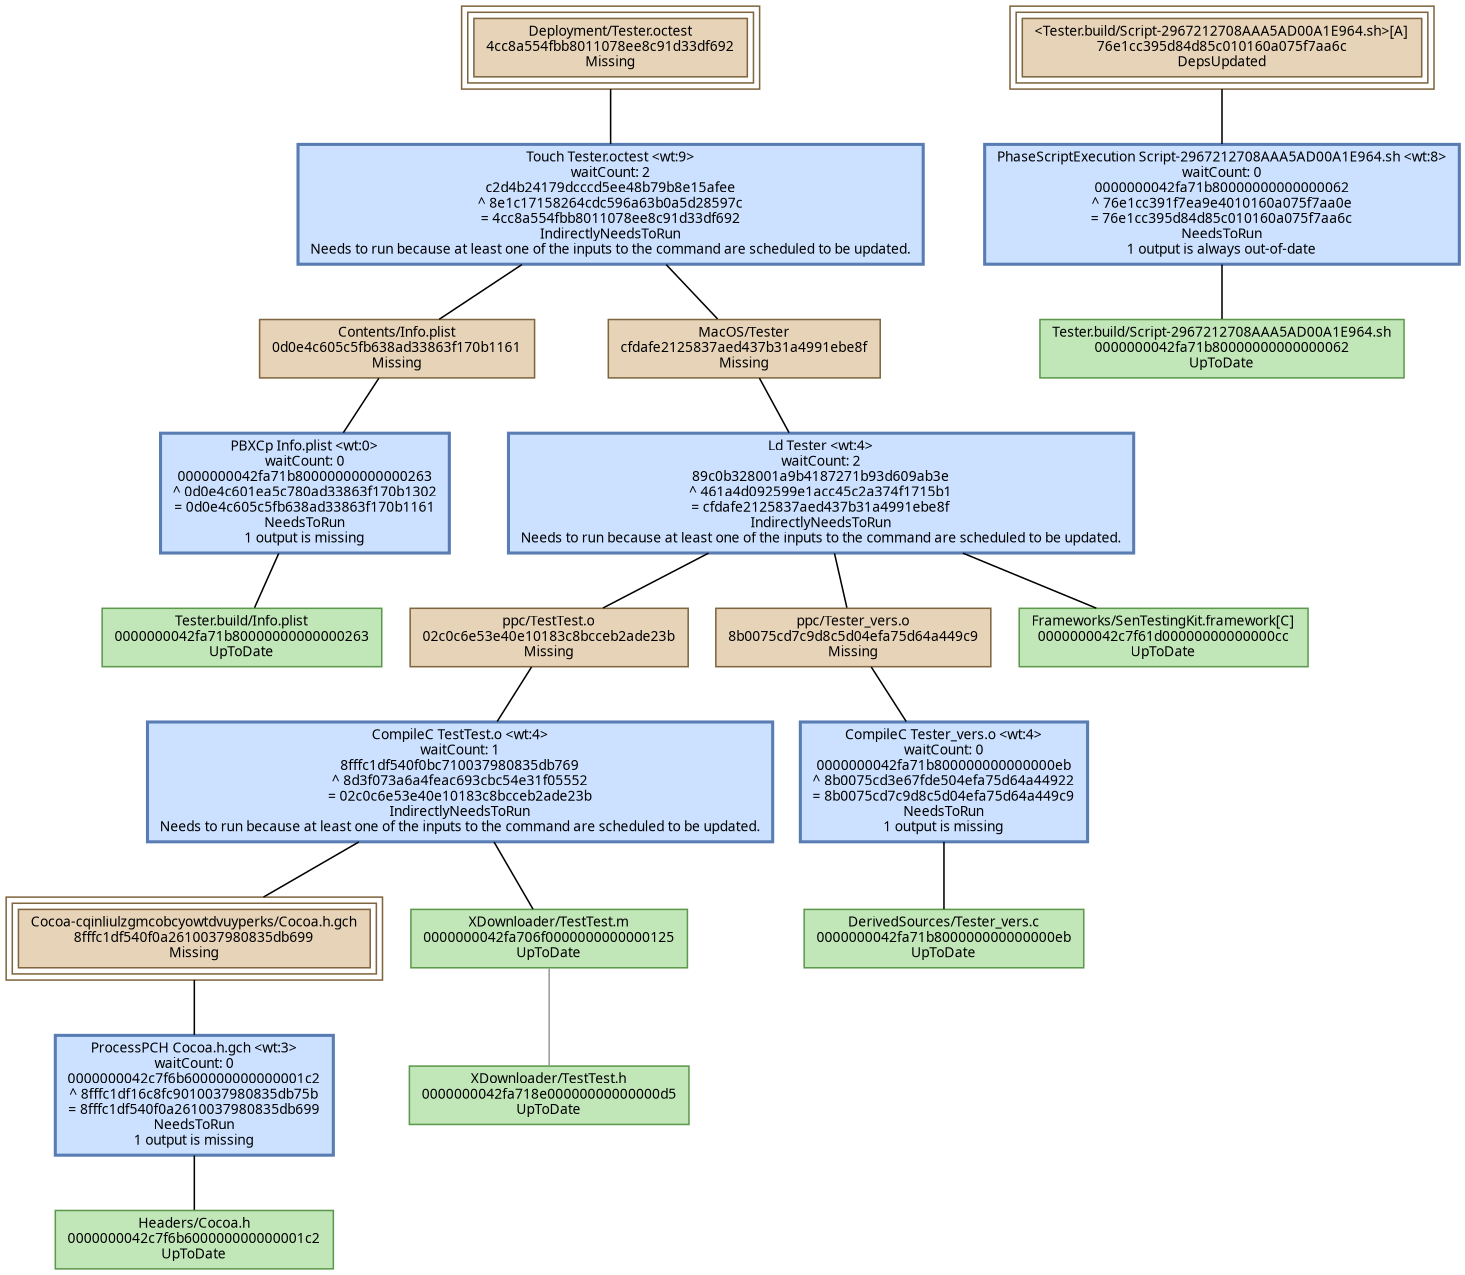 digraph Tester {
   size = "10.000000,8.500000";
   concentrate = false;

   node [ shape = box, style = filled, color = "0.3 0.5 0.6", fillcolor = "0.3 0.2 0.9", fontname = "Monaco", fontsize = "9" ];
   n00001 [ label = "Deployment/Tester.octest\n4cc8a554fbb8011078ee8c91d33df692\nMissing", color = "0.1 0.5 0.5", fillcolor = "0.1 0.2 0.9", peripheries = 3 ];
   n00002 [ label = "Contents/Info.plist\n0d0e4c605c5fb638ad33863f170b1161\nMissing", color = "0.1 0.5 0.5", fillcolor = "0.1 0.2 0.9" ];
   n00003 [ label = "Tester.build/Info.plist\n0000000042fa71b80000000000000263\nUpToDate" ];
   n00004 [ label = "ppc/TestTest.o\n02c0c6e53e40e10183c8bcceb2ade23b\nMissing", color = "0.1 0.5 0.5", fillcolor = "0.1 0.2 0.9" ];
   n00005 [ label = "Headers/Cocoa.h\n0000000042c7f6b600000000000001c2\nUpToDate" ];
   n00006 [ label = "Cocoa-cqinliulzgmcobcyowtdvuyperks/Cocoa.h.gch\n8fffc1df540f0a2610037980835db699\nMissing", color = "0.1 0.5 0.5", fillcolor = "0.1 0.2 0.9", peripheries = 3 ];
   n00007 [ label = "XDownloader/TestTest.m\n0000000042fa706f0000000000000125\nUpToDate" ];
   n00008 [ label = "ppc/Tester_vers.o\n8b0075cd7c9d8c5d04efa75d64a449c9\nMissing", color = "0.1 0.5 0.5", fillcolor = "0.1 0.2 0.9" ];
   n00009 [ label = "DerivedSources/Tester_vers.c\n0000000042fa71b800000000000000eb\nUpToDate" ];
   n00010 [ label = "MacOS/Tester\ncfdafe2125837aed437b31a4991ebe8f\nMissing", color = "0.1 0.5 0.5", fillcolor = "0.1 0.2 0.9" ];
   n00011 [ label = "Frameworks/SenTestingKit.framework[C]\n0000000042c7f61d00000000000000cc\nUpToDate" ];
   n00012 [ label = "<Tester.build/Script-2967212708AAA5AD00A1E964.sh>[A]\n76e1cc395d84d85c010160a075f7aa6c\nDepsUpdated", color = "0.1 0.5 0.5", fillcolor = "0.1 0.2 0.9", peripheries = 3 ];
   n00013 [ label = "Tester.build/Script-2967212708AAA5AD00A1E964.sh\n0000000042fa71b80000000000000062\nUpToDate" ];
   n00014 [ label = "XDownloader/TestTest.h\n0000000042fa718e00000000000000d5\nUpToDate" ];

   node [ shape = box, style = "filled,bold", color = "0.7 0.5 0.7", fillcolor = "0.7 0.2 1.0", fontname = "Monaco", fontsize = "9" ];
   c00001 [ label = "PBXCp Info.plist <wt:0>\nwaitCount: 0\n0000000042fa71b80000000000000263\n^ 0d0e4c601ea5c780ad33863f170b1302\n= 0d0e4c605c5fb638ad33863f170b1161\nNeedsToRun\n1 output is missing", color = "0.6 0.5 0.7", fillcolor = "0.6 0.2 1.0" ];
   c00002 [ label = "CompileC TestTest.o <wt:4>\nwaitCount: 1\n8fffc1df540f0bc710037980835db769\n^ 8d3f073a6a4feac693cbc54e31f05552\n= 02c0c6e53e40e10183c8bcceb2ade23b\nIndirectlyNeedsToRun\nNeeds to run because at least one of the inputs to the command are scheduled to be updated.", color = "0.6 0.5 0.7", fillcolor = "0.6 0.2 1.0" ];
   c00003 [ label = "ProcessPCH Cocoa.h.gch <wt:3>\nwaitCount: 0\n0000000042c7f6b600000000000001c2\n^ 8fffc1df16c8fc9010037980835db75b\n= 8fffc1df540f0a2610037980835db699\nNeedsToRun\n1 output is missing", color = "0.6 0.5 0.7", fillcolor = "0.6 0.2 1.0" ];
   c00004 [ label = "CompileC Tester_vers.o <wt:4>\nwaitCount: 0\n0000000042fa71b800000000000000eb\n^ 8b0075cd3e67fde504efa75d64a44922\n= 8b0075cd7c9d8c5d04efa75d64a449c9\nNeedsToRun\n1 output is missing", color = "0.6 0.5 0.7", fillcolor = "0.6 0.2 1.0" ];
   c00005 [ label = "Ld Tester <wt:4>\nwaitCount: 2\n89c0b328001a9b4187271b93d609ab3e\n^ 461a4d092599e1acc45c2a374f1715b1\n= cfdafe2125837aed437b31a4991ebe8f\nIndirectlyNeedsToRun\nNeeds to run because at least one of the inputs to the command are scheduled to be updated.", color = "0.6 0.5 0.7", fillcolor = "0.6 0.2 1.0" ];
   c00006 [ label = "PhaseScriptExecution Script-2967212708AAA5AD00A1E964.sh <wt:8>\nwaitCount: 0\n0000000042fa71b80000000000000062\n^ 76e1cc391f7ea9e4010160a075f7aa0e\n= 76e1cc395d84d85c010160a075f7aa6c\nNeedsToRun\n1 output is always out-of-date", color = "0.6 0.5 0.7", fillcolor = "0.6 0.2 1.0" ];
   c00007 [ label = "Touch Tester.octest <wt:9>\nwaitCount: 2\nc2d4b24179dcccd5ee48b79b8e15afee\n^ 8e1c17158264cdc596a63b0a5d28597c\n= 4cc8a554fbb8011078ee8c91d33df692\nIndirectlyNeedsToRun\nNeeds to run because at least one of the inputs to the command are scheduled to be updated.", color = "0.6 0.5 0.7", fillcolor = "0.6 0.2 1.0" ];

   edge [ style = solid, color = black, arrowhead = none, arrowtail = normal ];
   n00001 -> { c00007 };
   n00002 -> { c00001 };
   n00004 -> { c00002 };
   n00006 -> { c00003 };
   n00008 -> { c00004 };
   n00010 -> { c00005 };
   n00012 -> { c00006 };
   c00001 -> { n00003 };
   c00002 -> { n00006 n00007 };
   c00003 -> { n00005 };
   c00004 -> { n00009 };
   c00005 -> { n00004 n00008 n00011 };
   c00006 -> { n00013 };
   c00007 -> { n00002 n00010 };

   edge [ style = solid, color = gray60, arrowhead = none, arrowtail = normal ];
   n00007 -> { n00014 };
}
